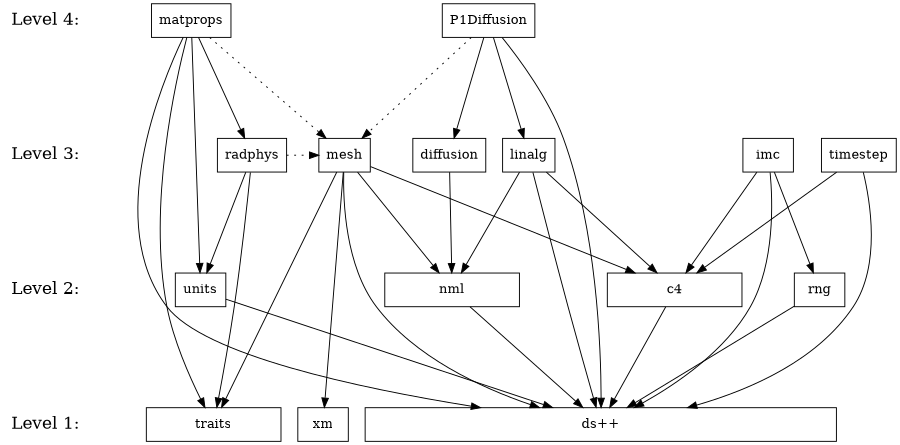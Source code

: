 digraph draco_test {
  /* graph attributes */
    center=1;
    size="6,4";
    ranksep=1.5;
    
  /* levels */
    level1 [shape=plaintext, label="Level 1:", fontsize=18];
    level2 [shape=plaintext, label="Level 2:", fontsize=18];
    level3 [shape=plaintext, label="Level 3:", fontsize=18];
    level4 [shape=plaintext, label="Level 4:", fontsize=18];
    
    level4 -> level3 -> level2 -> level1 [style=invis];
    
  /* packages */
    
  /* level 1 */
    dsxx [shape=box, label="ds++", width=7];
    traits [shape=box, label="traits" width=2];
    xm [shape=box, label="xm"];
    
  /* level 2 */
    c4 [shape=box, label="c4", width=2];
    rng [shape=box, label="rng"];
    nml [shape=box, label="nml", width=2];
    units [shape=box, label="units"];
    
  /* level 3 */
    mesh [shape=box, label="mesh"];
    diffusion [shape=box, label="diffusion"];
    imc [shape=box, label="imc"];
    linalg [shape=box, label="linalg"];
    radphys [shape=box, label="radphys"];
    timestep [shape=box, label="timestep"];
    
  /* level 4 */
    p1diffusion [shape=box, label="P1Diffusion"];
    matprops [shape=box, label="matprops"];
    
  /* dependencies */
    {rank=same; level1 traits dsxx xm}
    {rank=same; level2 c4 rng nml units}
    {rank=same; level3 mesh diffusion imc linalg radphys timestep}
    {rank=same; level4 p1diffusion matprops}
    
  /* draco packages */
  /* level 2 */
    rng -> dsxx;
    c4 -> dsxx;
    nml -> dsxx;
    units -> dsxx;
  /* level 3 */
    diffusion -> nml;
    linalg -> {dsxx nml c4};
    radphys -> {units traits};
    mesh -> {dsxx c4 nml xm traits};
    timestep -> {dsxx c4};
    imc -> {dsxx c4 rng};
  /* level 4 */
    p1diffusion -> {linalg diffusion dsxx};
    matprops -> {units radphys traits dsxx};

  /* TEST DEPENDENCIES */
    edge [style=dotted];
    matprops -> mesh;
    radphys -> mesh;
    p1diffusion -> mesh;
}
